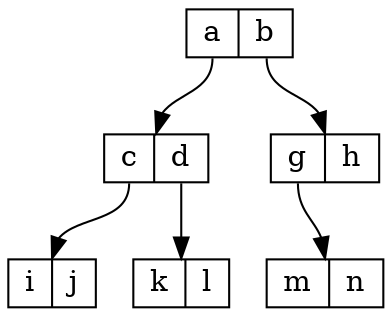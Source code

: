 digraph G {
  rankdir=TD;
  node [shape=record,width=.1,height=.1];
  n [label = "<p0> a | <p1> b"];

  n:p0 -> n_0 [headport=n];
  n:p1 -> n_1 [headport=n];

  n_0 [label = "<p0> c | <p1> d"];
  n_0:p0 -> n_0_0 [headport=n];
  n_0:p1 -> n_0_1 [headport=n];
  n_1 [label = "<p0> g | <p1> h"];
  n_1:p0 -> n_0_2 [headport=n];

  n_0_0 [label = "<p0> i | <p1> j"];
  n_0_1 [label = "<p0> k | <p1> l"];
  n_0_2 [label = "<p0> m | <p1> n"];
}
